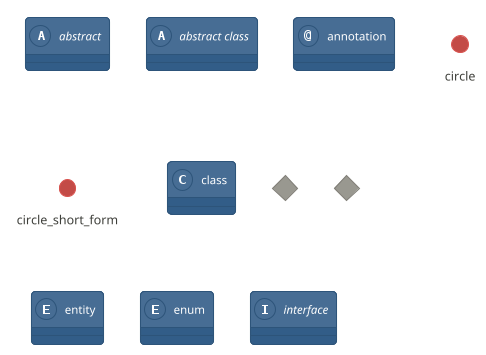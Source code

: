 ' Do not edit
' Theme Gallery
' autogenerated by script
'
@startuml
!theme sandstone
abstract        abstract
abstract class  "abstract class"
annotation      annotation
circle          circle
()              circle_short_form
class           class
diamond         diamond
<>              diamond_short_form
entity          entity
enum            enum
interface       interface
@enduml
